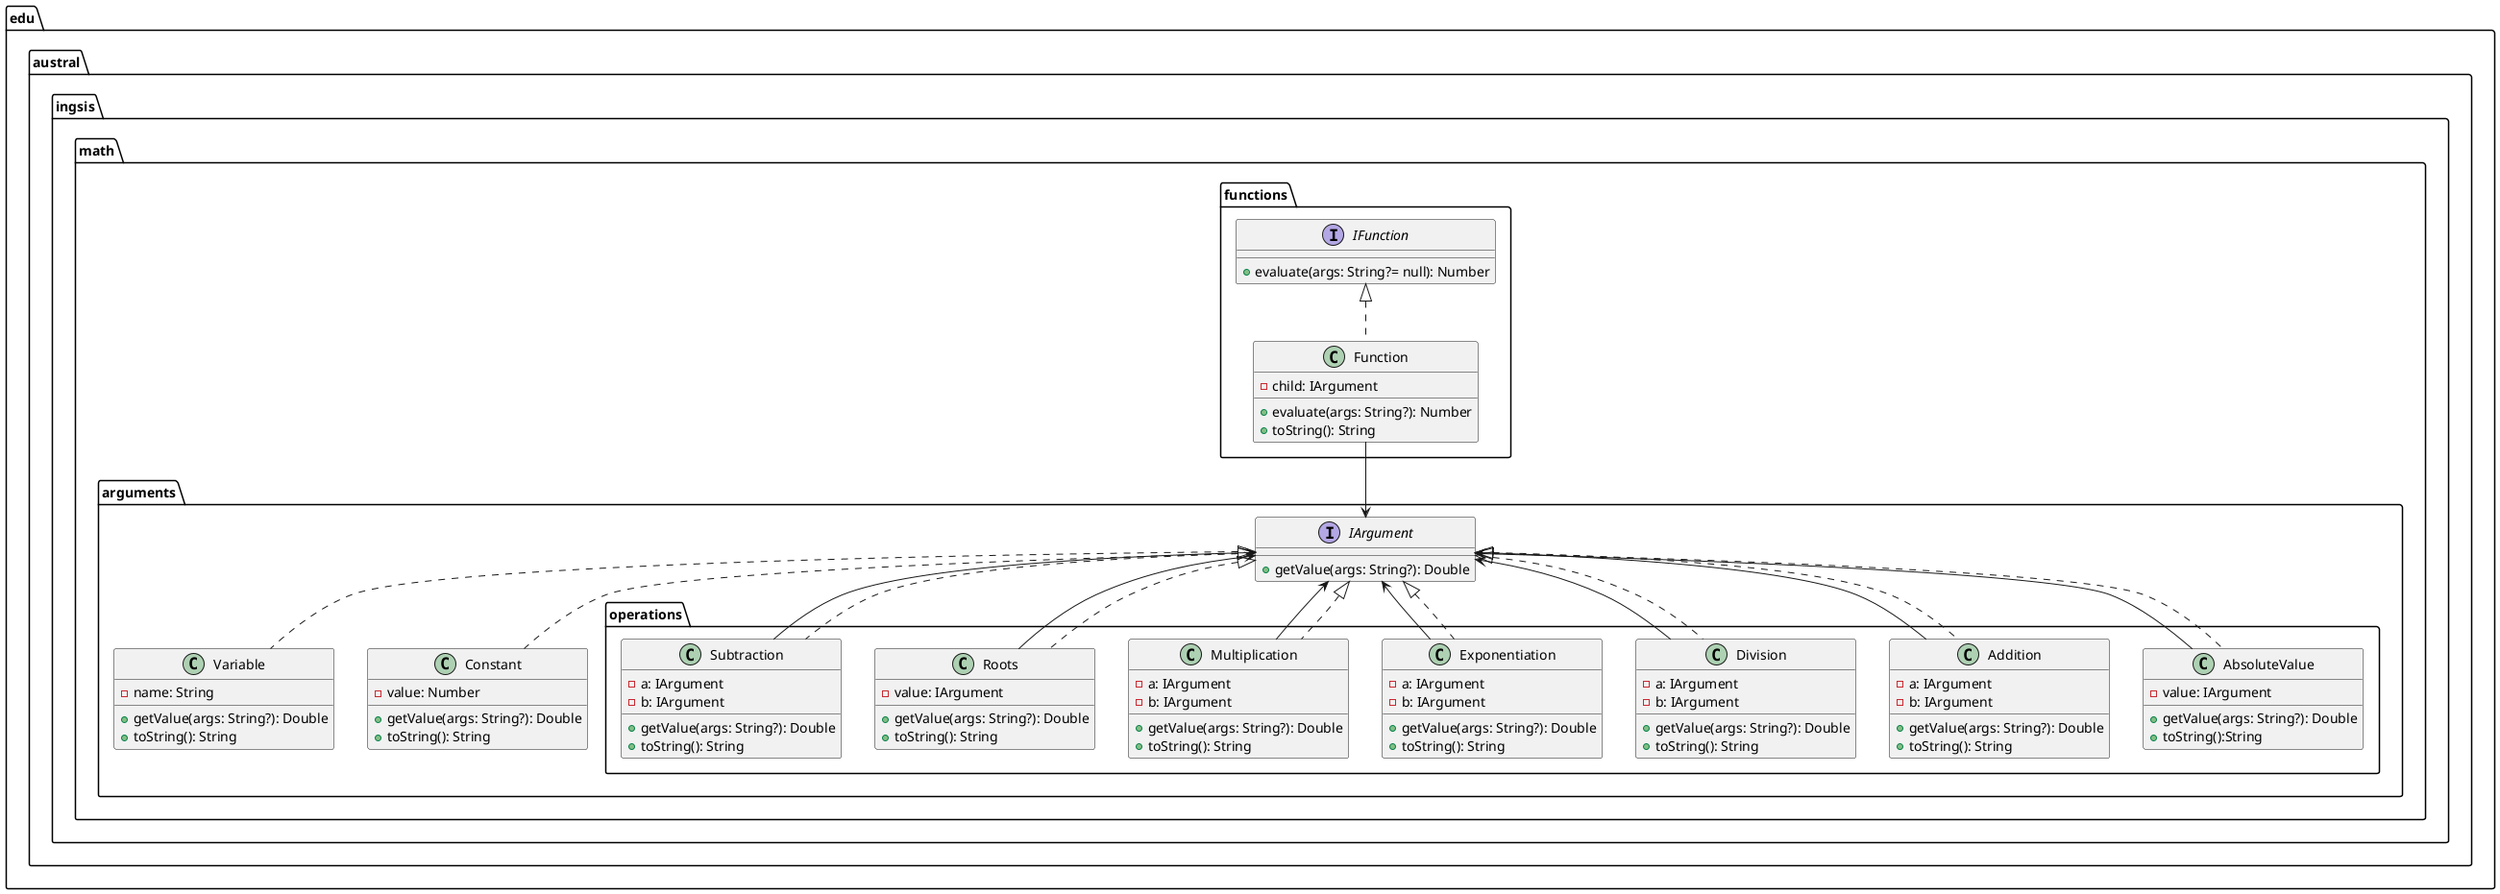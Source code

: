 plantuml
@startuml

interface edu.austral.ingsis.math.functions.IFunction {
    + evaluate(args: String?= null): Number
}

class edu.austral.ingsis.math.functions.Function {
    - child: IArgument
    + evaluate(args: String?): Number
    + toString(): String
}

interface edu.austral.ingsis.math.arguments.IArgument {
    + getValue(args: String?): Double
}

class edu.austral.ingsis.math.arguments.Variable {
    - name: String
    + getValue(args: String?): Double
    + toString(): String
}

class edu.austral.ingsis.math.arguments.Constant {
    - value: Number
    + getValue(args: String?): Double
    + toString(): String
}

class edu.austral.ingsis.math.arguments.operations.AbsoluteValue {
    - value: IArgument
    + getValue(args: String?): Double
    + toString():String
}

class edu.austral.ingsis.math.arguments.operations.Addition {
    - a: IArgument
    - b: IArgument
    + getValue(args: String?): Double
    + toString(): String
}

class edu.austral.ingsis.math.arguments.operations.Division {
    - a: IArgument
    - b: IArgument
    + getValue(args: String?): Double
    + toString(): String
}

class edu.austral.ingsis.math.arguments.operations.Exponentiation {
    - a: IArgument
    - b: IArgument
    + getValue(args: String?): Double
    + toString(): String
}

class edu.austral.ingsis.math.arguments.operations.Multiplication {
    - a: IArgument
    - b: IArgument
    + getValue(args: String?): Double
    + toString(): String
}

class edu.austral.ingsis.math.arguments.operations.Roots {
    - value: IArgument
    + getValue(args: String?): Double
    + toString(): String
}

class edu.austral.ingsis.math.arguments.operations.Subtraction {
    - a: IArgument
    - b: IArgument
    + getValue(args: String?): Double
    + toString(): String
}

edu.austral.ingsis.math.functions.Function --> edu.austral.ingsis.math.arguments.IArgument
edu.austral.ingsis.math.functions.IFunction <|.. edu.austral.ingsis.math.functions.Function
edu.austral.ingsis.math.arguments.IArgument <|.. edu.austral.ingsis.math.arguments.Variable
edu.austral.ingsis.math.arguments.IArgument <|.. edu.austral.ingsis.math.arguments.Constant
edu.austral.ingsis.math.arguments.IArgument <|.. edu.austral.ingsis.math.arguments.operations.AbsoluteValue
edu.austral.ingsis.math.arguments.IArgument <|.. edu.austral.ingsis.math.arguments.operations.Addition
edu.austral.ingsis.math.arguments.IArgument <|.. edu.austral.ingsis.math.arguments.operations.Division
edu.austral.ingsis.math.arguments.IArgument <|.. edu.austral.ingsis.math.arguments.operations.Exponentiation
edu.austral.ingsis.math.arguments.IArgument <|.. edu.austral.ingsis.math.arguments.operations.Multiplication
edu.austral.ingsis.math.arguments.IArgument <|.. edu.austral.ingsis.math.arguments.operations.Roots
edu.austral.ingsis.math.arguments.IArgument <|.. edu.austral.ingsis.math.arguments.operations.Subtraction

edu.austral.ingsis.math.arguments.operations.AbsoluteValue --> edu.austral.ingsis.math.arguments.IArgument
edu.austral.ingsis.math.arguments.operations.Addition --> edu.austral.ingsis.math.arguments.IArgument
edu.austral.ingsis.math.arguments.operations.Division --> edu.austral.ingsis.math.arguments.IArgument
edu.austral.ingsis.math.arguments.operations.Exponentiation --> edu.austral.ingsis.math.arguments.IArgument
edu.austral.ingsis.math.arguments.operations.Multiplication --> edu.austral.ingsis.math.arguments.IArgument
edu.austral.ingsis.math.arguments.operations.Roots --> edu.austral.ingsis.math.arguments.IArgument
edu.austral.ingsis.math.arguments.operations.Subtraction --> edu.austral.ingsis.math.arguments.IArgument

@enduml